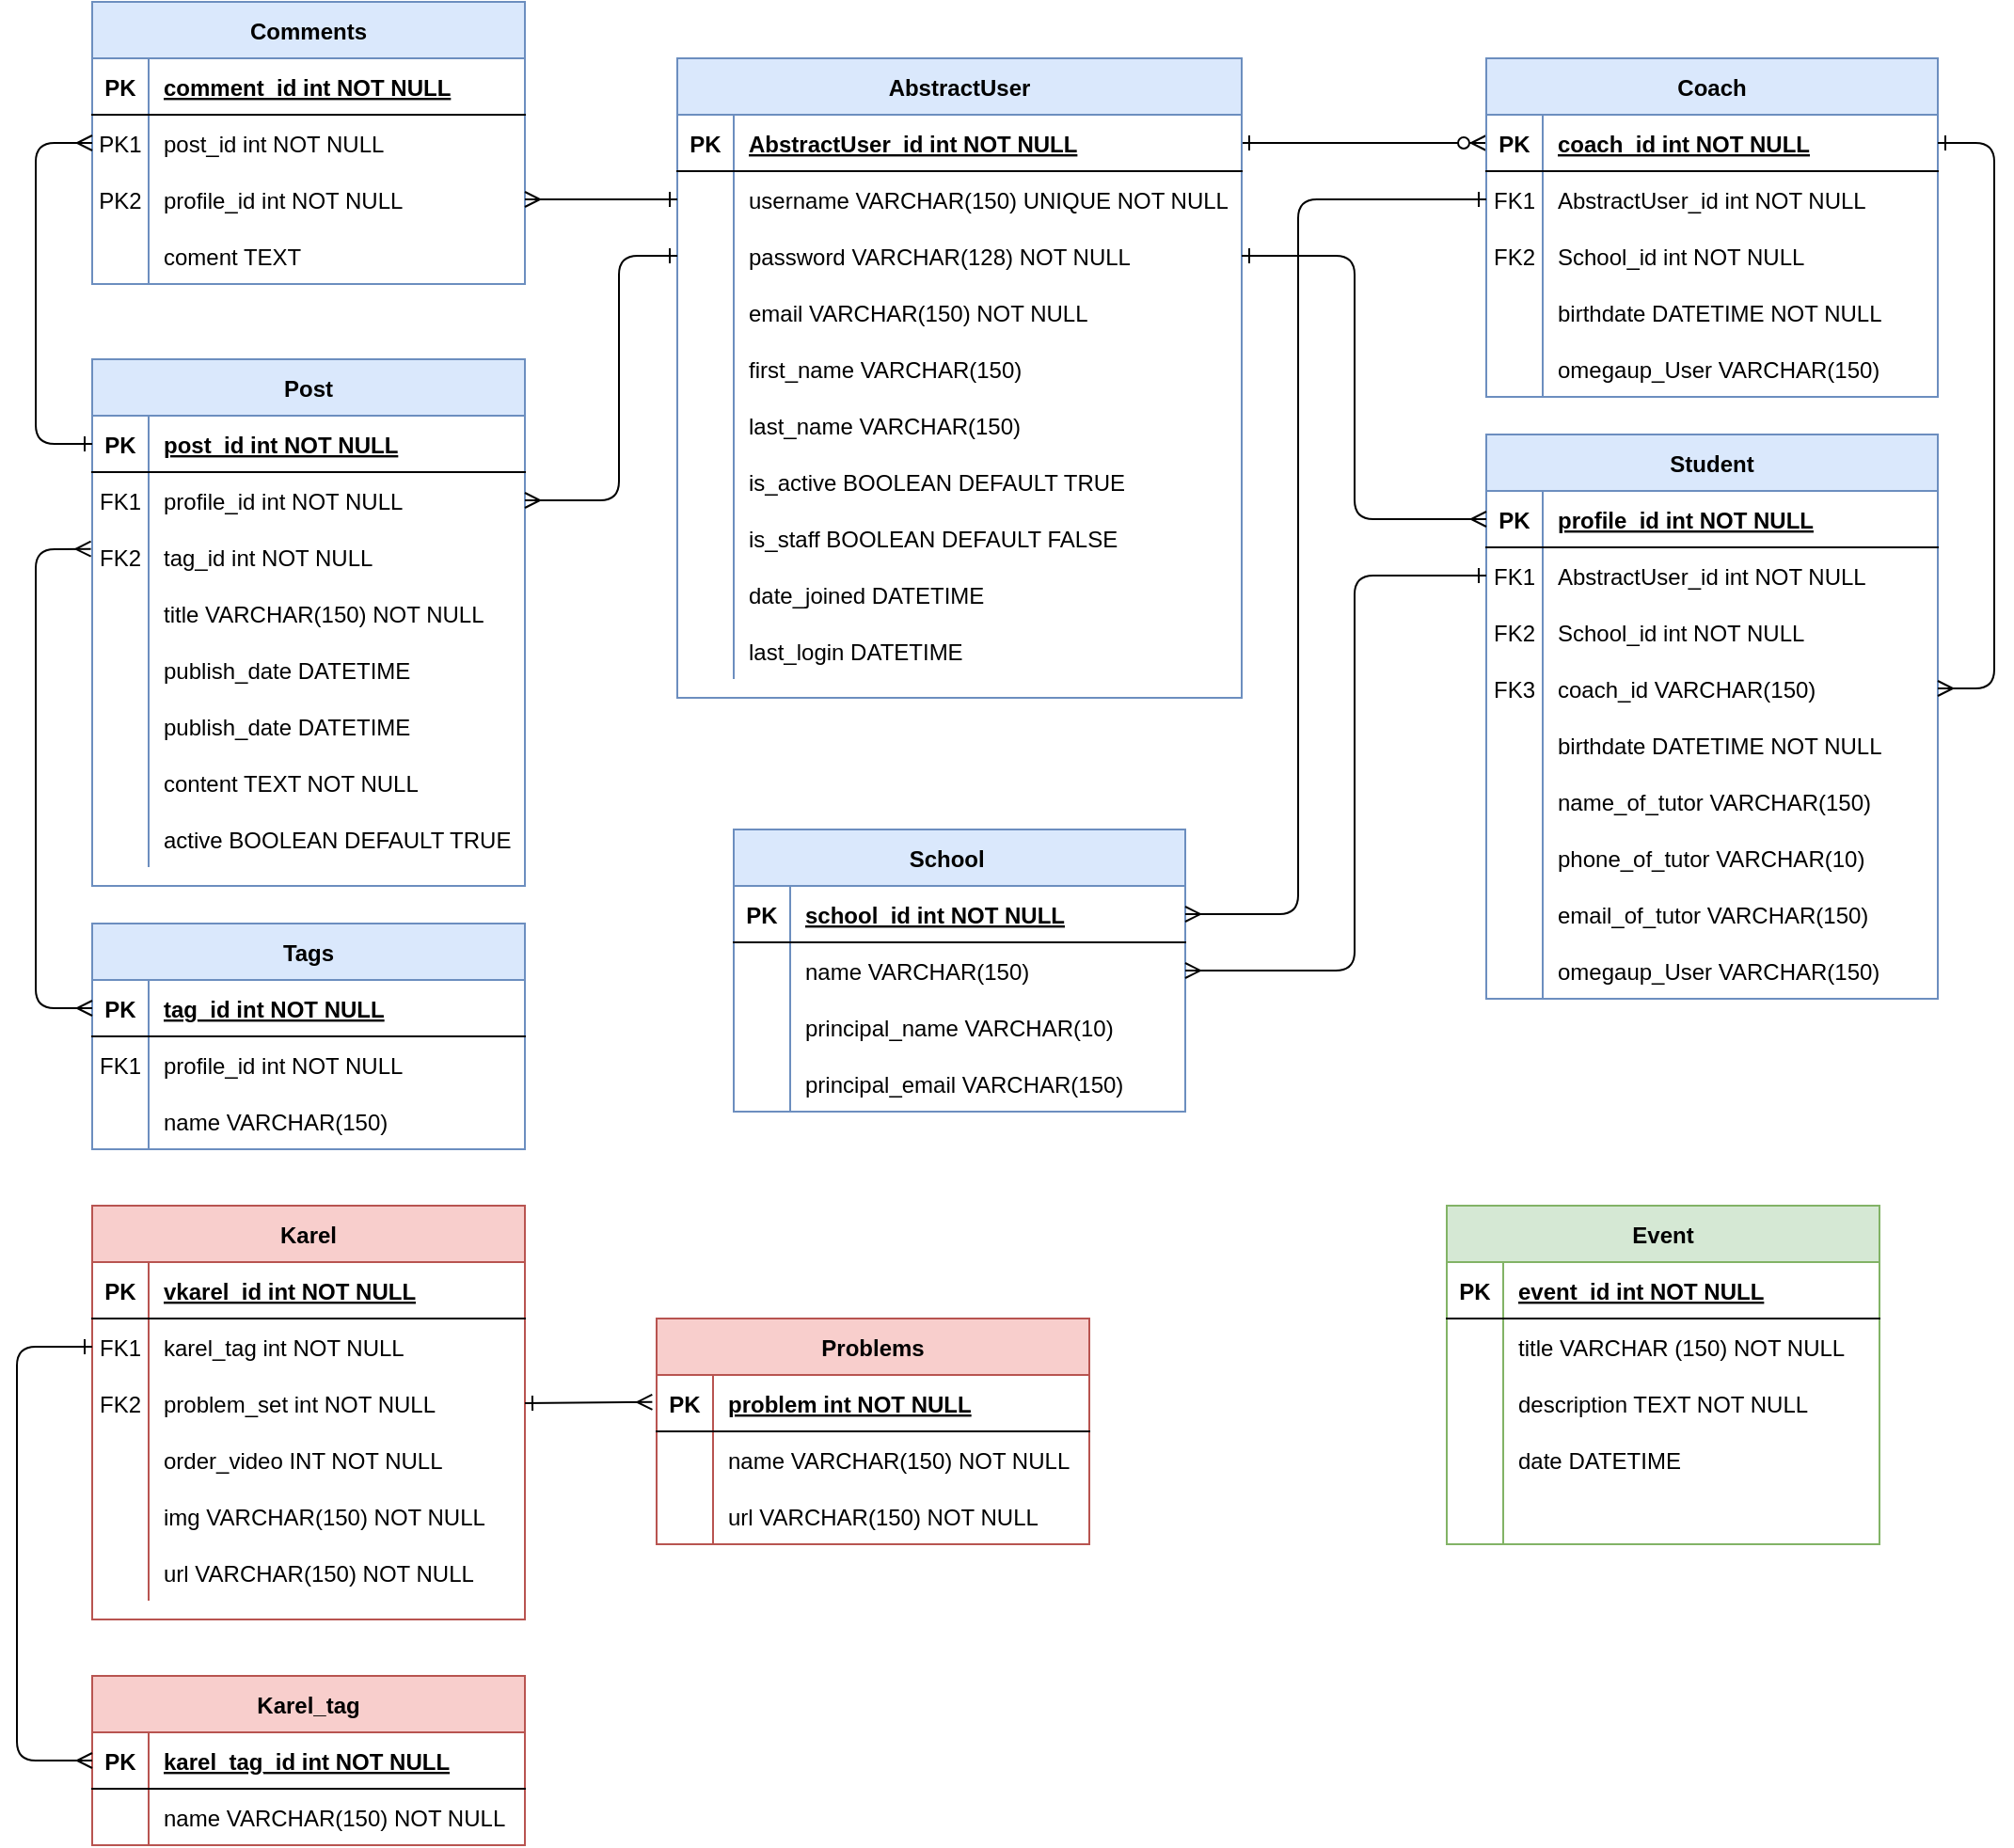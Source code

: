 <mxfile version="13.11.0" type="github">
  <diagram id="R2lEEEUBdFMjLlhIrx00" name="Page-1">
    <mxGraphModel dx="2272" dy="805" grid="1" gridSize="10" guides="1" tooltips="1" connect="1" arrows="1" fold="1" page="1" pageScale="1" pageWidth="850" pageHeight="1100" math="0" shadow="0" extFonts="Permanent Marker^https://fonts.googleapis.com/css?family=Permanent+Marker">
      <root>
        <mxCell id="0" />
        <mxCell id="1" parent="0" />
        <mxCell id="C-vyLk0tnHw3VtMMgP7b-1" value="" style="edgeStyle=entityRelationEdgeStyle;endArrow=ERzeroToMany;startArrow=ERone;endFill=1;startFill=0;entryX=0;entryY=0.5;entryDx=0;entryDy=0;" parent="1" source="C-vyLk0tnHw3VtMMgP7b-24" edge="1">
          <mxGeometry width="100" height="100" relative="1" as="geometry">
            <mxPoint x="111" y="730" as="sourcePoint" />
            <mxPoint x="271" y="115" as="targetPoint" />
          </mxGeometry>
        </mxCell>
        <mxCell id="C-vyLk0tnHw3VtMMgP7b-2" value="Coach" style="shape=table;startSize=30;container=1;collapsible=1;childLayout=tableLayout;fixedRows=1;rowLines=0;fontStyle=1;align=center;resizeLast=1;fillColor=#dae8fc;strokeColor=#6c8ebf;" parent="1" vertex="1">
          <mxGeometry x="271" y="70" width="240" height="180" as="geometry" />
        </mxCell>
        <mxCell id="C-vyLk0tnHw3VtMMgP7b-3" value="" style="shape=partialRectangle;collapsible=0;dropTarget=0;pointerEvents=0;fillColor=none;points=[[0,0.5],[1,0.5]];portConstraint=eastwest;top=0;left=0;right=0;bottom=1;" parent="C-vyLk0tnHw3VtMMgP7b-2" vertex="1">
          <mxGeometry y="30" width="240" height="30" as="geometry" />
        </mxCell>
        <mxCell id="C-vyLk0tnHw3VtMMgP7b-4" value="PK" style="shape=partialRectangle;overflow=hidden;connectable=0;fillColor=none;top=0;left=0;bottom=0;right=0;fontStyle=1;" parent="C-vyLk0tnHw3VtMMgP7b-3" vertex="1">
          <mxGeometry width="30" height="30" as="geometry" />
        </mxCell>
        <mxCell id="C-vyLk0tnHw3VtMMgP7b-5" value="coach_id int NOT NULL " style="shape=partialRectangle;overflow=hidden;connectable=0;fillColor=none;top=0;left=0;bottom=0;right=0;align=left;spacingLeft=6;fontStyle=5;" parent="C-vyLk0tnHw3VtMMgP7b-3" vertex="1">
          <mxGeometry x="30" width="210" height="30" as="geometry" />
        </mxCell>
        <mxCell id="C-vyLk0tnHw3VtMMgP7b-6" value="" style="shape=partialRectangle;collapsible=0;dropTarget=0;pointerEvents=0;fillColor=none;points=[[0,0.5],[1,0.5]];portConstraint=eastwest;top=0;left=0;right=0;bottom=0;" parent="C-vyLk0tnHw3VtMMgP7b-2" vertex="1">
          <mxGeometry y="60" width="240" height="30" as="geometry" />
        </mxCell>
        <mxCell id="C-vyLk0tnHw3VtMMgP7b-7" value="FK1" style="shape=partialRectangle;overflow=hidden;connectable=0;fillColor=none;top=0;left=0;bottom=0;right=0;" parent="C-vyLk0tnHw3VtMMgP7b-6" vertex="1">
          <mxGeometry width="30" height="30" as="geometry" />
        </mxCell>
        <mxCell id="C-vyLk0tnHw3VtMMgP7b-8" value="AbstractUser_id int NOT NULL" style="shape=partialRectangle;overflow=hidden;connectable=0;fillColor=none;top=0;left=0;bottom=0;right=0;align=left;spacingLeft=6;" parent="C-vyLk0tnHw3VtMMgP7b-6" vertex="1">
          <mxGeometry x="30" width="210" height="30" as="geometry" />
        </mxCell>
        <mxCell id="--BRvfXDEVk3b3rCjcNm-38" value="" style="shape=partialRectangle;collapsible=0;dropTarget=0;pointerEvents=0;fillColor=none;points=[[0,0.5],[1,0.5]];portConstraint=eastwest;top=0;left=0;right=0;bottom=0;" parent="C-vyLk0tnHw3VtMMgP7b-2" vertex="1">
          <mxGeometry y="90" width="240" height="30" as="geometry" />
        </mxCell>
        <mxCell id="--BRvfXDEVk3b3rCjcNm-39" value="FK2" style="shape=partialRectangle;overflow=hidden;connectable=0;fillColor=none;top=0;left=0;bottom=0;right=0;" parent="--BRvfXDEVk3b3rCjcNm-38" vertex="1">
          <mxGeometry width="30" height="30" as="geometry" />
        </mxCell>
        <mxCell id="--BRvfXDEVk3b3rCjcNm-40" value="School_id int NOT NULL" style="shape=partialRectangle;overflow=hidden;connectable=0;fillColor=none;top=0;left=0;bottom=0;right=0;align=left;spacingLeft=6;" parent="--BRvfXDEVk3b3rCjcNm-38" vertex="1">
          <mxGeometry x="30" width="210" height="30" as="geometry" />
        </mxCell>
        <mxCell id="--BRvfXDEVk3b3rCjcNm-26" value="" style="shape=partialRectangle;collapsible=0;dropTarget=0;pointerEvents=0;fillColor=none;points=[[0,0.5],[1,0.5]];portConstraint=eastwest;top=0;left=0;right=0;bottom=0;" parent="C-vyLk0tnHw3VtMMgP7b-2" vertex="1">
          <mxGeometry y="120" width="240" height="30" as="geometry" />
        </mxCell>
        <mxCell id="--BRvfXDEVk3b3rCjcNm-27" value="" style="shape=partialRectangle;overflow=hidden;connectable=0;fillColor=none;top=0;left=0;bottom=0;right=0;" parent="--BRvfXDEVk3b3rCjcNm-26" vertex="1">
          <mxGeometry width="30" height="30" as="geometry" />
        </mxCell>
        <mxCell id="--BRvfXDEVk3b3rCjcNm-28" value="birthdate DATETIME NOT NULL" style="shape=partialRectangle;overflow=hidden;connectable=0;fillColor=none;top=0;left=0;bottom=0;right=0;align=left;spacingLeft=6;" parent="--BRvfXDEVk3b3rCjcNm-26" vertex="1">
          <mxGeometry x="30" width="210" height="30" as="geometry" />
        </mxCell>
        <mxCell id="--BRvfXDEVk3b3rCjcNm-41" value="" style="shape=partialRectangle;collapsible=0;dropTarget=0;pointerEvents=0;fillColor=none;points=[[0,0.5],[1,0.5]];portConstraint=eastwest;top=0;left=0;right=0;bottom=0;" parent="C-vyLk0tnHw3VtMMgP7b-2" vertex="1">
          <mxGeometry y="150" width="240" height="30" as="geometry" />
        </mxCell>
        <mxCell id="--BRvfXDEVk3b3rCjcNm-42" value="" style="shape=partialRectangle;overflow=hidden;connectable=0;fillColor=none;top=0;left=0;bottom=0;right=0;" parent="--BRvfXDEVk3b3rCjcNm-41" vertex="1">
          <mxGeometry width="30" height="30" as="geometry" />
        </mxCell>
        <mxCell id="--BRvfXDEVk3b3rCjcNm-43" value="omegaup_User VARCHAR(150)" style="shape=partialRectangle;overflow=hidden;connectable=0;fillColor=none;top=0;left=0;bottom=0;right=0;align=left;spacingLeft=6;" parent="--BRvfXDEVk3b3rCjcNm-41" vertex="1">
          <mxGeometry x="30" width="210" height="30" as="geometry" />
        </mxCell>
        <mxCell id="C-vyLk0tnHw3VtMMgP7b-23" value="AbstractUser" style="shape=table;startSize=30;container=1;collapsible=1;childLayout=tableLayout;fixedRows=1;rowLines=0;fontStyle=1;align=center;resizeLast=1;fillColor=#dae8fc;strokeColor=#6c8ebf;" parent="1" vertex="1">
          <mxGeometry x="-159" y="70" width="300" height="340" as="geometry" />
        </mxCell>
        <mxCell id="C-vyLk0tnHw3VtMMgP7b-24" value="" style="shape=partialRectangle;collapsible=0;dropTarget=0;pointerEvents=0;fillColor=none;points=[[0,0.5],[1,0.5]];portConstraint=eastwest;top=0;left=0;right=0;bottom=1;" parent="C-vyLk0tnHw3VtMMgP7b-23" vertex="1">
          <mxGeometry y="30" width="300" height="30" as="geometry" />
        </mxCell>
        <mxCell id="C-vyLk0tnHw3VtMMgP7b-25" value="PK" style="shape=partialRectangle;overflow=hidden;connectable=0;fillColor=none;top=0;left=0;bottom=0;right=0;fontStyle=1;" parent="C-vyLk0tnHw3VtMMgP7b-24" vertex="1">
          <mxGeometry width="30" height="30" as="geometry" />
        </mxCell>
        <mxCell id="C-vyLk0tnHw3VtMMgP7b-26" value="AbstractUser_id int NOT NULL " style="shape=partialRectangle;overflow=hidden;connectable=0;fillColor=none;top=0;left=0;bottom=0;right=0;align=left;spacingLeft=6;fontStyle=5;" parent="C-vyLk0tnHw3VtMMgP7b-24" vertex="1">
          <mxGeometry x="30" width="270" height="30" as="geometry" />
        </mxCell>
        <mxCell id="C-vyLk0tnHw3VtMMgP7b-27" value="" style="shape=partialRectangle;collapsible=0;dropTarget=0;pointerEvents=0;fillColor=none;points=[[0,0.5],[1,0.5]];portConstraint=eastwest;top=0;left=0;right=0;bottom=0;" parent="C-vyLk0tnHw3VtMMgP7b-23" vertex="1">
          <mxGeometry y="60" width="300" height="30" as="geometry" />
        </mxCell>
        <mxCell id="C-vyLk0tnHw3VtMMgP7b-28" value="" style="shape=partialRectangle;overflow=hidden;connectable=0;fillColor=none;top=0;left=0;bottom=0;right=0;" parent="C-vyLk0tnHw3VtMMgP7b-27" vertex="1">
          <mxGeometry width="30" height="30" as="geometry" />
        </mxCell>
        <mxCell id="C-vyLk0tnHw3VtMMgP7b-29" value="username VARCHAR(150) UNIQUE NOT NULL" style="shape=partialRectangle;overflow=hidden;connectable=0;fillColor=none;top=0;left=0;bottom=0;right=0;align=left;spacingLeft=6;" parent="C-vyLk0tnHw3VtMMgP7b-27" vertex="1">
          <mxGeometry x="30" width="270" height="30" as="geometry" />
        </mxCell>
        <mxCell id="--BRvfXDEVk3b3rCjcNm-19" value="" style="shape=partialRectangle;collapsible=0;dropTarget=0;pointerEvents=0;fillColor=none;points=[[0,0.5],[1,0.5]];portConstraint=eastwest;top=0;left=0;right=0;bottom=0;" parent="C-vyLk0tnHw3VtMMgP7b-23" vertex="1">
          <mxGeometry y="90" width="300" height="30" as="geometry" />
        </mxCell>
        <mxCell id="--BRvfXDEVk3b3rCjcNm-20" value="" style="shape=partialRectangle;overflow=hidden;connectable=0;fillColor=none;top=0;left=0;bottom=0;right=0;" parent="--BRvfXDEVk3b3rCjcNm-19" vertex="1">
          <mxGeometry width="30" height="30" as="geometry" />
        </mxCell>
        <mxCell id="--BRvfXDEVk3b3rCjcNm-21" value="password VARCHAR(128) NOT NULL" style="shape=partialRectangle;overflow=hidden;connectable=0;fillColor=none;top=0;left=0;bottom=0;right=0;align=left;spacingLeft=6;" parent="--BRvfXDEVk3b3rCjcNm-19" vertex="1">
          <mxGeometry x="30" width="270" height="30" as="geometry" />
        </mxCell>
        <mxCell id="--BRvfXDEVk3b3rCjcNm-7" value="" style="shape=partialRectangle;collapsible=0;dropTarget=0;pointerEvents=0;fillColor=none;points=[[0,0.5],[1,0.5]];portConstraint=eastwest;top=0;left=0;right=0;bottom=0;" parent="C-vyLk0tnHw3VtMMgP7b-23" vertex="1">
          <mxGeometry y="120" width="300" height="30" as="geometry" />
        </mxCell>
        <mxCell id="--BRvfXDEVk3b3rCjcNm-8" value="" style="shape=partialRectangle;overflow=hidden;connectable=0;fillColor=none;top=0;left=0;bottom=0;right=0;" parent="--BRvfXDEVk3b3rCjcNm-7" vertex="1">
          <mxGeometry width="30" height="30" as="geometry" />
        </mxCell>
        <mxCell id="--BRvfXDEVk3b3rCjcNm-9" value="email VARCHAR(150) NOT NULL" style="shape=partialRectangle;overflow=hidden;connectable=0;fillColor=none;top=0;left=0;bottom=0;right=0;align=left;spacingLeft=6;" parent="--BRvfXDEVk3b3rCjcNm-7" vertex="1">
          <mxGeometry x="30" width="270" height="30" as="geometry" />
        </mxCell>
        <mxCell id="--BRvfXDEVk3b3rCjcNm-1" value="" style="shape=partialRectangle;collapsible=0;dropTarget=0;pointerEvents=0;fillColor=none;points=[[0,0.5],[1,0.5]];portConstraint=eastwest;top=0;left=0;right=0;bottom=0;" parent="C-vyLk0tnHw3VtMMgP7b-23" vertex="1">
          <mxGeometry y="150" width="300" height="30" as="geometry" />
        </mxCell>
        <mxCell id="--BRvfXDEVk3b3rCjcNm-2" value="" style="shape=partialRectangle;overflow=hidden;connectable=0;fillColor=none;top=0;left=0;bottom=0;right=0;" parent="--BRvfXDEVk3b3rCjcNm-1" vertex="1">
          <mxGeometry width="30" height="30" as="geometry" />
        </mxCell>
        <mxCell id="--BRvfXDEVk3b3rCjcNm-3" value="first_name VARCHAR(150)" style="shape=partialRectangle;overflow=hidden;connectable=0;fillColor=none;top=0;left=0;bottom=0;right=0;align=left;spacingLeft=6;" parent="--BRvfXDEVk3b3rCjcNm-1" vertex="1">
          <mxGeometry x="30" width="270" height="30" as="geometry" />
        </mxCell>
        <mxCell id="--BRvfXDEVk3b3rCjcNm-4" value="" style="shape=partialRectangle;collapsible=0;dropTarget=0;pointerEvents=0;fillColor=none;points=[[0,0.5],[1,0.5]];portConstraint=eastwest;top=0;left=0;right=0;bottom=0;" parent="C-vyLk0tnHw3VtMMgP7b-23" vertex="1">
          <mxGeometry y="180" width="300" height="30" as="geometry" />
        </mxCell>
        <mxCell id="--BRvfXDEVk3b3rCjcNm-5" value="" style="shape=partialRectangle;overflow=hidden;connectable=0;fillColor=none;top=0;left=0;bottom=0;right=0;" parent="--BRvfXDEVk3b3rCjcNm-4" vertex="1">
          <mxGeometry width="30" height="30" as="geometry" />
        </mxCell>
        <mxCell id="--BRvfXDEVk3b3rCjcNm-6" value="last_name VARCHAR(150) " style="shape=partialRectangle;overflow=hidden;connectable=0;fillColor=none;top=0;left=0;bottom=0;right=0;align=left;spacingLeft=6;" parent="--BRvfXDEVk3b3rCjcNm-4" vertex="1">
          <mxGeometry x="30" width="270" height="30" as="geometry" />
        </mxCell>
        <mxCell id="--BRvfXDEVk3b3rCjcNm-13" value="" style="shape=partialRectangle;collapsible=0;dropTarget=0;pointerEvents=0;fillColor=none;points=[[0,0.5],[1,0.5]];portConstraint=eastwest;top=0;left=0;right=0;bottom=0;" parent="C-vyLk0tnHw3VtMMgP7b-23" vertex="1">
          <mxGeometry y="210" width="300" height="30" as="geometry" />
        </mxCell>
        <mxCell id="--BRvfXDEVk3b3rCjcNm-14" value="" style="shape=partialRectangle;overflow=hidden;connectable=0;fillColor=none;top=0;left=0;bottom=0;right=0;" parent="--BRvfXDEVk3b3rCjcNm-13" vertex="1">
          <mxGeometry width="30" height="30" as="geometry" />
        </mxCell>
        <mxCell id="--BRvfXDEVk3b3rCjcNm-15" value="is_active BOOLEAN DEFAULT TRUE" style="shape=partialRectangle;overflow=hidden;connectable=0;fillColor=none;top=0;left=0;bottom=0;right=0;align=left;spacingLeft=6;" parent="--BRvfXDEVk3b3rCjcNm-13" vertex="1">
          <mxGeometry x="30" width="270" height="30" as="geometry" />
        </mxCell>
        <mxCell id="--BRvfXDEVk3b3rCjcNm-10" value="" style="shape=partialRectangle;collapsible=0;dropTarget=0;pointerEvents=0;fillColor=none;points=[[0,0.5],[1,0.5]];portConstraint=eastwest;top=0;left=0;right=0;bottom=0;" parent="C-vyLk0tnHw3VtMMgP7b-23" vertex="1">
          <mxGeometry y="240" width="300" height="30" as="geometry" />
        </mxCell>
        <mxCell id="--BRvfXDEVk3b3rCjcNm-11" value="" style="shape=partialRectangle;overflow=hidden;connectable=0;fillColor=none;top=0;left=0;bottom=0;right=0;" parent="--BRvfXDEVk3b3rCjcNm-10" vertex="1">
          <mxGeometry width="30" height="30" as="geometry" />
        </mxCell>
        <mxCell id="--BRvfXDEVk3b3rCjcNm-12" value="is_staff BOOLEAN DEFAULT FALSE" style="shape=partialRectangle;overflow=hidden;connectable=0;fillColor=none;top=0;left=0;bottom=0;right=0;align=left;spacingLeft=6;" parent="--BRvfXDEVk3b3rCjcNm-10" vertex="1">
          <mxGeometry x="30" width="270" height="30" as="geometry" />
        </mxCell>
        <mxCell id="--BRvfXDEVk3b3rCjcNm-16" value="" style="shape=partialRectangle;collapsible=0;dropTarget=0;pointerEvents=0;fillColor=none;points=[[0,0.5],[1,0.5]];portConstraint=eastwest;top=0;left=0;right=0;bottom=0;" parent="C-vyLk0tnHw3VtMMgP7b-23" vertex="1">
          <mxGeometry y="270" width="300" height="30" as="geometry" />
        </mxCell>
        <mxCell id="--BRvfXDEVk3b3rCjcNm-17" value="" style="shape=partialRectangle;overflow=hidden;connectable=0;fillColor=none;top=0;left=0;bottom=0;right=0;" parent="--BRvfXDEVk3b3rCjcNm-16" vertex="1">
          <mxGeometry width="30" height="30" as="geometry" />
        </mxCell>
        <mxCell id="--BRvfXDEVk3b3rCjcNm-18" value="date_joined DATETIME " style="shape=partialRectangle;overflow=hidden;connectable=0;fillColor=none;top=0;left=0;bottom=0;right=0;align=left;spacingLeft=6;" parent="--BRvfXDEVk3b3rCjcNm-16" vertex="1">
          <mxGeometry x="30" width="270" height="30" as="geometry" />
        </mxCell>
        <mxCell id="--BRvfXDEVk3b3rCjcNm-22" value="" style="shape=partialRectangle;collapsible=0;dropTarget=0;pointerEvents=0;fillColor=none;points=[[0,0.5],[1,0.5]];portConstraint=eastwest;top=0;left=0;right=0;bottom=0;" parent="C-vyLk0tnHw3VtMMgP7b-23" vertex="1">
          <mxGeometry y="300" width="300" height="30" as="geometry" />
        </mxCell>
        <mxCell id="--BRvfXDEVk3b3rCjcNm-23" value="" style="shape=partialRectangle;overflow=hidden;connectable=0;fillColor=none;top=0;left=0;bottom=0;right=0;" parent="--BRvfXDEVk3b3rCjcNm-22" vertex="1">
          <mxGeometry width="30" height="30" as="geometry" />
        </mxCell>
        <mxCell id="--BRvfXDEVk3b3rCjcNm-24" value="last_login DATETIME " style="shape=partialRectangle;overflow=hidden;connectable=0;fillColor=none;top=0;left=0;bottom=0;right=0;align=left;spacingLeft=6;" parent="--BRvfXDEVk3b3rCjcNm-22" vertex="1">
          <mxGeometry x="30" width="270" height="30" as="geometry" />
        </mxCell>
        <mxCell id="--BRvfXDEVk3b3rCjcNm-44" value="School    " style="shape=table;startSize=30;container=1;collapsible=1;childLayout=tableLayout;fixedRows=1;rowLines=0;fontStyle=1;align=center;resizeLast=1;fillColor=#dae8fc;strokeColor=#6c8ebf;" parent="1" vertex="1">
          <mxGeometry x="-129" y="480" width="240" height="150" as="geometry" />
        </mxCell>
        <mxCell id="--BRvfXDEVk3b3rCjcNm-45" value="" style="shape=partialRectangle;collapsible=0;dropTarget=0;pointerEvents=0;fillColor=none;points=[[0,0.5],[1,0.5]];portConstraint=eastwest;top=0;left=0;right=0;bottom=1;" parent="--BRvfXDEVk3b3rCjcNm-44" vertex="1">
          <mxGeometry y="30" width="240" height="30" as="geometry" />
        </mxCell>
        <mxCell id="--BRvfXDEVk3b3rCjcNm-46" value="PK" style="shape=partialRectangle;overflow=hidden;connectable=0;fillColor=none;top=0;left=0;bottom=0;right=0;fontStyle=1;" parent="--BRvfXDEVk3b3rCjcNm-45" vertex="1">
          <mxGeometry width="30" height="30" as="geometry" />
        </mxCell>
        <mxCell id="--BRvfXDEVk3b3rCjcNm-47" value="school_id int NOT NULL " style="shape=partialRectangle;overflow=hidden;connectable=0;fillColor=none;top=0;left=0;bottom=0;right=0;align=left;spacingLeft=6;fontStyle=5;" parent="--BRvfXDEVk3b3rCjcNm-45" vertex="1">
          <mxGeometry x="30" width="210" height="30" as="geometry" />
        </mxCell>
        <mxCell id="--BRvfXDEVk3b3rCjcNm-60" value="" style="shape=partialRectangle;collapsible=0;dropTarget=0;pointerEvents=0;fillColor=none;points=[[0,0.5],[1,0.5]];portConstraint=eastwest;top=0;left=0;right=0;bottom=0;" parent="--BRvfXDEVk3b3rCjcNm-44" vertex="1">
          <mxGeometry y="60" width="240" height="30" as="geometry" />
        </mxCell>
        <mxCell id="--BRvfXDEVk3b3rCjcNm-61" value="" style="shape=partialRectangle;overflow=hidden;connectable=0;fillColor=none;top=0;left=0;bottom=0;right=0;" parent="--BRvfXDEVk3b3rCjcNm-60" vertex="1">
          <mxGeometry width="30" height="30" as="geometry" />
        </mxCell>
        <mxCell id="--BRvfXDEVk3b3rCjcNm-62" value="name VARCHAR(150)" style="shape=partialRectangle;overflow=hidden;connectable=0;fillColor=none;top=0;left=0;bottom=0;right=0;align=left;spacingLeft=6;" parent="--BRvfXDEVk3b3rCjcNm-60" vertex="1">
          <mxGeometry x="30" width="210" height="30" as="geometry" />
        </mxCell>
        <mxCell id="--BRvfXDEVk3b3rCjcNm-63" value="" style="shape=partialRectangle;collapsible=0;dropTarget=0;pointerEvents=0;fillColor=none;points=[[0,0.5],[1,0.5]];portConstraint=eastwest;top=0;left=0;right=0;bottom=0;" parent="--BRvfXDEVk3b3rCjcNm-44" vertex="1">
          <mxGeometry y="90" width="240" height="30" as="geometry" />
        </mxCell>
        <mxCell id="--BRvfXDEVk3b3rCjcNm-64" value="" style="shape=partialRectangle;overflow=hidden;connectable=0;fillColor=none;top=0;left=0;bottom=0;right=0;" parent="--BRvfXDEVk3b3rCjcNm-63" vertex="1">
          <mxGeometry width="30" height="30" as="geometry" />
        </mxCell>
        <mxCell id="--BRvfXDEVk3b3rCjcNm-65" value="principal_name VARCHAR(10)" style="shape=partialRectangle;overflow=hidden;connectable=0;fillColor=none;top=0;left=0;bottom=0;right=0;align=left;spacingLeft=6;" parent="--BRvfXDEVk3b3rCjcNm-63" vertex="1">
          <mxGeometry x="30" width="210" height="30" as="geometry" />
        </mxCell>
        <mxCell id="--BRvfXDEVk3b3rCjcNm-66" value="" style="shape=partialRectangle;collapsible=0;dropTarget=0;pointerEvents=0;fillColor=none;points=[[0,0.5],[1,0.5]];portConstraint=eastwest;top=0;left=0;right=0;bottom=0;" parent="--BRvfXDEVk3b3rCjcNm-44" vertex="1">
          <mxGeometry y="120" width="240" height="30" as="geometry" />
        </mxCell>
        <mxCell id="--BRvfXDEVk3b3rCjcNm-67" value="" style="shape=partialRectangle;overflow=hidden;connectable=0;fillColor=none;top=0;left=0;bottom=0;right=0;" parent="--BRvfXDEVk3b3rCjcNm-66" vertex="1">
          <mxGeometry width="30" height="30" as="geometry" />
        </mxCell>
        <mxCell id="--BRvfXDEVk3b3rCjcNm-68" value="principal_email VARCHAR(150)" style="shape=partialRectangle;overflow=hidden;connectable=0;fillColor=none;top=0;left=0;bottom=0;right=0;align=left;spacingLeft=6;" parent="--BRvfXDEVk3b3rCjcNm-66" vertex="1">
          <mxGeometry x="30" width="210" height="30" as="geometry" />
        </mxCell>
        <mxCell id="--BRvfXDEVk3b3rCjcNm-73" value="Post" style="shape=table;startSize=30;container=1;collapsible=1;childLayout=tableLayout;fixedRows=1;rowLines=0;fontStyle=1;align=center;resizeLast=1;fillColor=#dae8fc;strokeColor=#6c8ebf;" parent="1" vertex="1">
          <mxGeometry x="-470" y="230" width="230" height="280" as="geometry" />
        </mxCell>
        <mxCell id="--BRvfXDEVk3b3rCjcNm-74" value="" style="shape=partialRectangle;collapsible=0;dropTarget=0;pointerEvents=0;fillColor=none;points=[[0,0.5],[1,0.5]];portConstraint=eastwest;top=0;left=0;right=0;bottom=1;" parent="--BRvfXDEVk3b3rCjcNm-73" vertex="1">
          <mxGeometry y="30" width="230" height="30" as="geometry" />
        </mxCell>
        <mxCell id="--BRvfXDEVk3b3rCjcNm-75" value="PK" style="shape=partialRectangle;overflow=hidden;connectable=0;fillColor=none;top=0;left=0;bottom=0;right=0;fontStyle=1;" parent="--BRvfXDEVk3b3rCjcNm-74" vertex="1">
          <mxGeometry width="30" height="30" as="geometry" />
        </mxCell>
        <mxCell id="--BRvfXDEVk3b3rCjcNm-76" value="post_id int NOT NULL " style="shape=partialRectangle;overflow=hidden;connectable=0;fillColor=none;top=0;left=0;bottom=0;right=0;align=left;spacingLeft=6;fontStyle=5;" parent="--BRvfXDEVk3b3rCjcNm-74" vertex="1">
          <mxGeometry x="30" width="200" height="30" as="geometry" />
        </mxCell>
        <mxCell id="--BRvfXDEVk3b3rCjcNm-77" value="" style="shape=partialRectangle;collapsible=0;dropTarget=0;pointerEvents=0;fillColor=none;points=[[0,0.5],[1,0.5]];portConstraint=eastwest;top=0;left=0;right=0;bottom=0;" parent="--BRvfXDEVk3b3rCjcNm-73" vertex="1">
          <mxGeometry y="60" width="230" height="30" as="geometry" />
        </mxCell>
        <mxCell id="--BRvfXDEVk3b3rCjcNm-78" value="FK1" style="shape=partialRectangle;overflow=hidden;connectable=0;fillColor=none;top=0;left=0;bottom=0;right=0;" parent="--BRvfXDEVk3b3rCjcNm-77" vertex="1">
          <mxGeometry width="30" height="30" as="geometry" />
        </mxCell>
        <mxCell id="--BRvfXDEVk3b3rCjcNm-79" value="profile_id int NOT NULL" style="shape=partialRectangle;overflow=hidden;connectable=0;fillColor=none;top=0;left=0;bottom=0;right=0;align=left;spacingLeft=6;" parent="--BRvfXDEVk3b3rCjcNm-77" vertex="1">
          <mxGeometry x="30" width="200" height="30" as="geometry" />
        </mxCell>
        <mxCell id="--BRvfXDEVk3b3rCjcNm-101" value="" style="shape=partialRectangle;collapsible=0;dropTarget=0;pointerEvents=0;fillColor=none;points=[[0,0.5],[1,0.5]];portConstraint=eastwest;top=0;left=0;right=0;bottom=0;" parent="--BRvfXDEVk3b3rCjcNm-73" vertex="1">
          <mxGeometry y="90" width="230" height="30" as="geometry" />
        </mxCell>
        <mxCell id="--BRvfXDEVk3b3rCjcNm-102" value="FK2" style="shape=partialRectangle;overflow=hidden;connectable=0;fillColor=none;top=0;left=0;bottom=0;right=0;" parent="--BRvfXDEVk3b3rCjcNm-101" vertex="1">
          <mxGeometry width="30" height="30" as="geometry" />
        </mxCell>
        <mxCell id="--BRvfXDEVk3b3rCjcNm-103" value="tag_id int NOT NULL" style="shape=partialRectangle;overflow=hidden;connectable=0;fillColor=none;top=0;left=0;bottom=0;right=0;align=left;spacingLeft=6;" parent="--BRvfXDEVk3b3rCjcNm-101" vertex="1">
          <mxGeometry x="30" width="200" height="30" as="geometry" />
        </mxCell>
        <mxCell id="--BRvfXDEVk3b3rCjcNm-83" value="" style="shape=partialRectangle;collapsible=0;dropTarget=0;pointerEvents=0;fillColor=none;points=[[0,0.5],[1,0.5]];portConstraint=eastwest;top=0;left=0;right=0;bottom=0;" parent="--BRvfXDEVk3b3rCjcNm-73" vertex="1">
          <mxGeometry y="120" width="230" height="30" as="geometry" />
        </mxCell>
        <mxCell id="--BRvfXDEVk3b3rCjcNm-84" value="" style="shape=partialRectangle;overflow=hidden;connectable=0;fillColor=none;top=0;left=0;bottom=0;right=0;" parent="--BRvfXDEVk3b3rCjcNm-83" vertex="1">
          <mxGeometry width="30" height="30" as="geometry" />
        </mxCell>
        <mxCell id="--BRvfXDEVk3b3rCjcNm-85" value="title VARCHAR(150) NOT NULL" style="shape=partialRectangle;overflow=hidden;connectable=0;fillColor=none;top=0;left=0;bottom=0;right=0;align=left;spacingLeft=6;" parent="--BRvfXDEVk3b3rCjcNm-83" vertex="1">
          <mxGeometry x="30" width="200" height="30" as="geometry" />
        </mxCell>
        <mxCell id="--BRvfXDEVk3b3rCjcNm-139" value="" style="shape=partialRectangle;collapsible=0;dropTarget=0;pointerEvents=0;fillColor=none;points=[[0,0.5],[1,0.5]];portConstraint=eastwest;top=0;left=0;right=0;bottom=0;" parent="--BRvfXDEVk3b3rCjcNm-73" vertex="1">
          <mxGeometry y="150" width="230" height="30" as="geometry" />
        </mxCell>
        <mxCell id="--BRvfXDEVk3b3rCjcNm-140" value="" style="shape=partialRectangle;overflow=hidden;connectable=0;fillColor=none;top=0;left=0;bottom=0;right=0;" parent="--BRvfXDEVk3b3rCjcNm-139" vertex="1">
          <mxGeometry width="30" height="30" as="geometry" />
        </mxCell>
        <mxCell id="--BRvfXDEVk3b3rCjcNm-141" value="publish_date DATETIME" style="shape=partialRectangle;overflow=hidden;connectable=0;fillColor=none;top=0;left=0;bottom=0;right=0;align=left;spacingLeft=6;" parent="--BRvfXDEVk3b3rCjcNm-139" vertex="1">
          <mxGeometry x="30" width="200" height="30" as="geometry" />
        </mxCell>
        <mxCell id="--BRvfXDEVk3b3rCjcNm-86" value="" style="shape=partialRectangle;collapsible=0;dropTarget=0;pointerEvents=0;fillColor=none;points=[[0,0.5],[1,0.5]];portConstraint=eastwest;top=0;left=0;right=0;bottom=0;" parent="--BRvfXDEVk3b3rCjcNm-73" vertex="1">
          <mxGeometry y="180" width="230" height="30" as="geometry" />
        </mxCell>
        <mxCell id="--BRvfXDEVk3b3rCjcNm-87" value="" style="shape=partialRectangle;overflow=hidden;connectable=0;fillColor=none;top=0;left=0;bottom=0;right=0;" parent="--BRvfXDEVk3b3rCjcNm-86" vertex="1">
          <mxGeometry width="30" height="30" as="geometry" />
        </mxCell>
        <mxCell id="--BRvfXDEVk3b3rCjcNm-88" value="publish_date DATETIME" style="shape=partialRectangle;overflow=hidden;connectable=0;fillColor=none;top=0;left=0;bottom=0;right=0;align=left;spacingLeft=6;" parent="--BRvfXDEVk3b3rCjcNm-86" vertex="1">
          <mxGeometry x="30" width="200" height="30" as="geometry" />
        </mxCell>
        <mxCell id="--BRvfXDEVk3b3rCjcNm-89" value="" style="shape=partialRectangle;collapsible=0;dropTarget=0;pointerEvents=0;fillColor=none;points=[[0,0.5],[1,0.5]];portConstraint=eastwest;top=0;left=0;right=0;bottom=0;" parent="--BRvfXDEVk3b3rCjcNm-73" vertex="1">
          <mxGeometry y="210" width="230" height="30" as="geometry" />
        </mxCell>
        <mxCell id="--BRvfXDEVk3b3rCjcNm-90" value="" style="shape=partialRectangle;overflow=hidden;connectable=0;fillColor=none;top=0;left=0;bottom=0;right=0;" parent="--BRvfXDEVk3b3rCjcNm-89" vertex="1">
          <mxGeometry width="30" height="30" as="geometry" />
        </mxCell>
        <mxCell id="--BRvfXDEVk3b3rCjcNm-91" value="content TEXT NOT NULL" style="shape=partialRectangle;overflow=hidden;connectable=0;fillColor=none;top=0;left=0;bottom=0;right=0;align=left;spacingLeft=6;" parent="--BRvfXDEVk3b3rCjcNm-89" vertex="1">
          <mxGeometry x="30" width="200" height="30" as="geometry" />
        </mxCell>
        <mxCell id="--BRvfXDEVk3b3rCjcNm-92" value="" style="shape=partialRectangle;collapsible=0;dropTarget=0;pointerEvents=0;fillColor=none;points=[[0,0.5],[1,0.5]];portConstraint=eastwest;top=0;left=0;right=0;bottom=0;" parent="--BRvfXDEVk3b3rCjcNm-73" vertex="1">
          <mxGeometry y="240" width="230" height="30" as="geometry" />
        </mxCell>
        <mxCell id="--BRvfXDEVk3b3rCjcNm-93" value="" style="shape=partialRectangle;overflow=hidden;connectable=0;fillColor=none;top=0;left=0;bottom=0;right=0;" parent="--BRvfXDEVk3b3rCjcNm-92" vertex="1">
          <mxGeometry width="30" height="30" as="geometry" />
        </mxCell>
        <mxCell id="--BRvfXDEVk3b3rCjcNm-94" value="active BOOLEAN DEFAULT TRUE" style="shape=partialRectangle;overflow=hidden;connectable=0;fillColor=none;top=0;left=0;bottom=0;right=0;align=left;spacingLeft=6;" parent="--BRvfXDEVk3b3rCjcNm-92" vertex="1">
          <mxGeometry x="30" width="200" height="30" as="geometry" />
        </mxCell>
        <mxCell id="--BRvfXDEVk3b3rCjcNm-105" value="Tags" style="shape=table;startSize=30;container=1;collapsible=1;childLayout=tableLayout;fixedRows=1;rowLines=0;fontStyle=1;align=center;resizeLast=1;fillColor=#dae8fc;strokeColor=#6c8ebf;" parent="1" vertex="1">
          <mxGeometry x="-470" y="530" width="230" height="120" as="geometry" />
        </mxCell>
        <mxCell id="--BRvfXDEVk3b3rCjcNm-106" value="" style="shape=partialRectangle;collapsible=0;dropTarget=0;pointerEvents=0;fillColor=none;points=[[0,0.5],[1,0.5]];portConstraint=eastwest;top=0;left=0;right=0;bottom=1;" parent="--BRvfXDEVk3b3rCjcNm-105" vertex="1">
          <mxGeometry y="30" width="230" height="30" as="geometry" />
        </mxCell>
        <mxCell id="--BRvfXDEVk3b3rCjcNm-107" value="PK" style="shape=partialRectangle;overflow=hidden;connectable=0;fillColor=none;top=0;left=0;bottom=0;right=0;fontStyle=1;" parent="--BRvfXDEVk3b3rCjcNm-106" vertex="1">
          <mxGeometry width="30" height="30" as="geometry" />
        </mxCell>
        <mxCell id="--BRvfXDEVk3b3rCjcNm-108" value="tag_id int NOT NULL " style="shape=partialRectangle;overflow=hidden;connectable=0;fillColor=none;top=0;left=0;bottom=0;right=0;align=left;spacingLeft=6;fontStyle=5;" parent="--BRvfXDEVk3b3rCjcNm-106" vertex="1">
          <mxGeometry x="30" width="200" height="30" as="geometry" />
        </mxCell>
        <mxCell id="--BRvfXDEVk3b3rCjcNm-109" value="" style="shape=partialRectangle;collapsible=0;dropTarget=0;pointerEvents=0;fillColor=none;points=[[0,0.5],[1,0.5]];portConstraint=eastwest;top=0;left=0;right=0;bottom=0;" parent="--BRvfXDEVk3b3rCjcNm-105" vertex="1">
          <mxGeometry y="60" width="230" height="30" as="geometry" />
        </mxCell>
        <mxCell id="--BRvfXDEVk3b3rCjcNm-110" value="FK1" style="shape=partialRectangle;overflow=hidden;connectable=0;fillColor=none;top=0;left=0;bottom=0;right=0;" parent="--BRvfXDEVk3b3rCjcNm-109" vertex="1">
          <mxGeometry width="30" height="30" as="geometry" />
        </mxCell>
        <mxCell id="--BRvfXDEVk3b3rCjcNm-111" value="profile_id int NOT NULL" style="shape=partialRectangle;overflow=hidden;connectable=0;fillColor=none;top=0;left=0;bottom=0;right=0;align=left;spacingLeft=6;" parent="--BRvfXDEVk3b3rCjcNm-109" vertex="1">
          <mxGeometry x="30" width="200" height="30" as="geometry" />
        </mxCell>
        <mxCell id="--BRvfXDEVk3b3rCjcNm-112" value="" style="shape=partialRectangle;collapsible=0;dropTarget=0;pointerEvents=0;fillColor=none;points=[[0,0.5],[1,0.5]];portConstraint=eastwest;top=0;left=0;right=0;bottom=0;" parent="--BRvfXDEVk3b3rCjcNm-105" vertex="1">
          <mxGeometry y="90" width="230" height="30" as="geometry" />
        </mxCell>
        <mxCell id="--BRvfXDEVk3b3rCjcNm-113" value="" style="shape=partialRectangle;overflow=hidden;connectable=0;fillColor=none;top=0;left=0;bottom=0;right=0;" parent="--BRvfXDEVk3b3rCjcNm-112" vertex="1">
          <mxGeometry width="30" height="30" as="geometry" />
        </mxCell>
        <mxCell id="--BRvfXDEVk3b3rCjcNm-114" value="name VARCHAR(150)" style="shape=partialRectangle;overflow=hidden;connectable=0;fillColor=none;top=0;left=0;bottom=0;right=0;align=left;spacingLeft=6;" parent="--BRvfXDEVk3b3rCjcNm-112" vertex="1">
          <mxGeometry x="30" width="200" height="30" as="geometry" />
        </mxCell>
        <mxCell id="--BRvfXDEVk3b3rCjcNm-123" value="" style="endArrow=ERmany;html=1;entryX=-0.003;entryY=0.362;entryDx=0;entryDy=0;entryPerimeter=0;exitX=0;exitY=0.5;exitDx=0;exitDy=0;startArrow=ERmany;startFill=0;endFill=0;" parent="1" source="--BRvfXDEVk3b3rCjcNm-106" target="--BRvfXDEVk3b3rCjcNm-101" edge="1">
          <mxGeometry width="50" height="50" relative="1" as="geometry">
            <mxPoint x="-440" y="490" as="sourcePoint" />
            <mxPoint x="-390" y="440" as="targetPoint" />
            <Array as="points">
              <mxPoint x="-500" y="575" />
              <mxPoint x="-500" y="331" />
            </Array>
          </mxGeometry>
        </mxCell>
        <mxCell id="--BRvfXDEVk3b3rCjcNm-124" value="Comments" style="shape=table;startSize=30;container=1;collapsible=1;childLayout=tableLayout;fixedRows=1;rowLines=0;fontStyle=1;align=center;resizeLast=1;fillColor=#dae8fc;strokeColor=#6c8ebf;" parent="1" vertex="1">
          <mxGeometry x="-470" y="40" width="230" height="150" as="geometry" />
        </mxCell>
        <mxCell id="--BRvfXDEVk3b3rCjcNm-125" value="" style="shape=partialRectangle;collapsible=0;dropTarget=0;pointerEvents=0;fillColor=none;points=[[0,0.5],[1,0.5]];portConstraint=eastwest;top=0;left=0;right=0;bottom=1;" parent="--BRvfXDEVk3b3rCjcNm-124" vertex="1">
          <mxGeometry y="30" width="230" height="30" as="geometry" />
        </mxCell>
        <mxCell id="--BRvfXDEVk3b3rCjcNm-126" value="PK" style="shape=partialRectangle;overflow=hidden;connectable=0;fillColor=none;top=0;left=0;bottom=0;right=0;fontStyle=1;" parent="--BRvfXDEVk3b3rCjcNm-125" vertex="1">
          <mxGeometry width="30" height="30" as="geometry" />
        </mxCell>
        <mxCell id="--BRvfXDEVk3b3rCjcNm-127" value="comment_id int NOT NULL " style="shape=partialRectangle;overflow=hidden;connectable=0;fillColor=none;top=0;left=0;bottom=0;right=0;align=left;spacingLeft=6;fontStyle=5;" parent="--BRvfXDEVk3b3rCjcNm-125" vertex="1">
          <mxGeometry x="30" width="200" height="30" as="geometry" />
        </mxCell>
        <mxCell id="--BRvfXDEVk3b3rCjcNm-131" value="" style="shape=partialRectangle;collapsible=0;dropTarget=0;pointerEvents=0;fillColor=none;points=[[0,0.5],[1,0.5]];portConstraint=eastwest;top=0;left=0;right=0;bottom=0;" parent="--BRvfXDEVk3b3rCjcNm-124" vertex="1">
          <mxGeometry y="60" width="230" height="30" as="geometry" />
        </mxCell>
        <mxCell id="--BRvfXDEVk3b3rCjcNm-132" value="PK1" style="shape=partialRectangle;overflow=hidden;connectable=0;fillColor=none;top=0;left=0;bottom=0;right=0;" parent="--BRvfXDEVk3b3rCjcNm-131" vertex="1">
          <mxGeometry width="30" height="30" as="geometry" />
        </mxCell>
        <mxCell id="--BRvfXDEVk3b3rCjcNm-133" value="post_id int NOT NULL" style="shape=partialRectangle;overflow=hidden;connectable=0;fillColor=none;top=0;left=0;bottom=0;right=0;align=left;spacingLeft=6;" parent="--BRvfXDEVk3b3rCjcNm-131" vertex="1">
          <mxGeometry x="30" width="200" height="30" as="geometry" />
        </mxCell>
        <mxCell id="--BRvfXDEVk3b3rCjcNm-134" value="" style="shape=partialRectangle;collapsible=0;dropTarget=0;pointerEvents=0;fillColor=none;points=[[0,0.5],[1,0.5]];portConstraint=eastwest;top=0;left=0;right=0;bottom=0;" parent="--BRvfXDEVk3b3rCjcNm-124" vertex="1">
          <mxGeometry y="90" width="230" height="30" as="geometry" />
        </mxCell>
        <mxCell id="--BRvfXDEVk3b3rCjcNm-135" value="PK2" style="shape=partialRectangle;overflow=hidden;connectable=0;fillColor=none;top=0;left=0;bottom=0;right=0;" parent="--BRvfXDEVk3b3rCjcNm-134" vertex="1">
          <mxGeometry width="30" height="30" as="geometry" />
        </mxCell>
        <mxCell id="--BRvfXDEVk3b3rCjcNm-136" value="profile_id int NOT NULL" style="shape=partialRectangle;overflow=hidden;connectable=0;fillColor=none;top=0;left=0;bottom=0;right=0;align=left;spacingLeft=6;" parent="--BRvfXDEVk3b3rCjcNm-134" vertex="1">
          <mxGeometry x="30" width="200" height="30" as="geometry" />
        </mxCell>
        <mxCell id="--BRvfXDEVk3b3rCjcNm-128" value="" style="shape=partialRectangle;collapsible=0;dropTarget=0;pointerEvents=0;fillColor=none;points=[[0,0.5],[1,0.5]];portConstraint=eastwest;top=0;left=0;right=0;bottom=0;" parent="--BRvfXDEVk3b3rCjcNm-124" vertex="1">
          <mxGeometry y="120" width="230" height="30" as="geometry" />
        </mxCell>
        <mxCell id="--BRvfXDEVk3b3rCjcNm-129" value="" style="shape=partialRectangle;overflow=hidden;connectable=0;fillColor=none;top=0;left=0;bottom=0;right=0;" parent="--BRvfXDEVk3b3rCjcNm-128" vertex="1">
          <mxGeometry width="30" height="30" as="geometry" />
        </mxCell>
        <mxCell id="--BRvfXDEVk3b3rCjcNm-130" value="coment TEXT" style="shape=partialRectangle;overflow=hidden;connectable=0;fillColor=none;top=0;left=0;bottom=0;right=0;align=left;spacingLeft=6;" parent="--BRvfXDEVk3b3rCjcNm-128" vertex="1">
          <mxGeometry x="30" width="200" height="30" as="geometry" />
        </mxCell>
        <mxCell id="--BRvfXDEVk3b3rCjcNm-137" value="" style="endArrow=ERmany;html=1;entryX=1;entryY=0.5;entryDx=0;entryDy=0;startArrow=ERone;startFill=0;endFill=0;exitX=0;exitY=0.5;exitDx=0;exitDy=0;" parent="1" source="C-vyLk0tnHw3VtMMgP7b-27" target="--BRvfXDEVk3b3rCjcNm-134" edge="1">
          <mxGeometry width="50" height="50" relative="1" as="geometry">
            <mxPoint x="-510" y="140" as="sourcePoint" />
            <mxPoint x="310" y="200" as="targetPoint" />
            <Array as="points">
              <mxPoint x="-180" y="145" />
            </Array>
          </mxGeometry>
        </mxCell>
        <mxCell id="--BRvfXDEVk3b3rCjcNm-138" value="" style="endArrow=ERmany;html=1;entryX=0;entryY=0.5;entryDx=0;entryDy=0;exitX=0;exitY=0.5;exitDx=0;exitDy=0;startArrow=ERone;startFill=0;endFill=0;" parent="1" source="--BRvfXDEVk3b3rCjcNm-74" target="--BRvfXDEVk3b3rCjcNm-131" edge="1">
          <mxGeometry width="50" height="50" relative="1" as="geometry">
            <mxPoint x="-520" y="180" as="sourcePoint" />
            <mxPoint x="-470" y="130" as="targetPoint" />
            <Array as="points">
              <mxPoint x="-500" y="275" />
              <mxPoint x="-500" y="115" />
            </Array>
          </mxGeometry>
        </mxCell>
        <mxCell id="--BRvfXDEVk3b3rCjcNm-147" value="Karel" style="shape=table;startSize=30;container=1;collapsible=1;childLayout=tableLayout;fixedRows=1;rowLines=0;fontStyle=1;align=center;resizeLast=1;fillColor=#f8cecc;strokeColor=#b85450;" parent="1" vertex="1">
          <mxGeometry x="-470" y="680" width="230" height="220" as="geometry" />
        </mxCell>
        <mxCell id="--BRvfXDEVk3b3rCjcNm-148" value="" style="shape=partialRectangle;collapsible=0;dropTarget=0;pointerEvents=0;fillColor=none;points=[[0,0.5],[1,0.5]];portConstraint=eastwest;top=0;left=0;right=0;bottom=1;" parent="--BRvfXDEVk3b3rCjcNm-147" vertex="1">
          <mxGeometry y="30" width="230" height="30" as="geometry" />
        </mxCell>
        <mxCell id="--BRvfXDEVk3b3rCjcNm-149" value="PK" style="shape=partialRectangle;overflow=hidden;connectable=0;fillColor=none;top=0;left=0;bottom=0;right=0;fontStyle=1;" parent="--BRvfXDEVk3b3rCjcNm-148" vertex="1">
          <mxGeometry width="30" height="30" as="geometry" />
        </mxCell>
        <mxCell id="--BRvfXDEVk3b3rCjcNm-150" value="vkarel_id int NOT NULL " style="shape=partialRectangle;overflow=hidden;connectable=0;fillColor=none;top=0;left=0;bottom=0;right=0;align=left;spacingLeft=6;fontStyle=5;" parent="--BRvfXDEVk3b3rCjcNm-148" vertex="1">
          <mxGeometry x="30" width="200" height="30" as="geometry" />
        </mxCell>
        <mxCell id="--BRvfXDEVk3b3rCjcNm-160" value="" style="shape=partialRectangle;collapsible=0;dropTarget=0;pointerEvents=0;fillColor=none;points=[[0,0.5],[1,0.5]];portConstraint=eastwest;top=0;left=0;right=0;bottom=0;" parent="--BRvfXDEVk3b3rCjcNm-147" vertex="1">
          <mxGeometry y="60" width="230" height="30" as="geometry" />
        </mxCell>
        <mxCell id="--BRvfXDEVk3b3rCjcNm-161" value="FK1" style="shape=partialRectangle;overflow=hidden;connectable=0;fillColor=none;top=0;left=0;bottom=0;right=0;" parent="--BRvfXDEVk3b3rCjcNm-160" vertex="1">
          <mxGeometry width="30" height="30" as="geometry" />
        </mxCell>
        <mxCell id="--BRvfXDEVk3b3rCjcNm-162" value="karel_tag int NOT NULL" style="shape=partialRectangle;overflow=hidden;connectable=0;fillColor=none;top=0;left=0;bottom=0;right=0;align=left;spacingLeft=6;" parent="--BRvfXDEVk3b3rCjcNm-160" vertex="1">
          <mxGeometry x="30" width="200" height="30" as="geometry" />
        </mxCell>
        <mxCell id="--BRvfXDEVk3b3rCjcNm-182" value="" style="shape=partialRectangle;collapsible=0;dropTarget=0;pointerEvents=0;fillColor=none;points=[[0,0.5],[1,0.5]];portConstraint=eastwest;top=0;left=0;right=0;bottom=0;" parent="--BRvfXDEVk3b3rCjcNm-147" vertex="1">
          <mxGeometry y="90" width="230" height="30" as="geometry" />
        </mxCell>
        <mxCell id="--BRvfXDEVk3b3rCjcNm-183" value="FK2" style="shape=partialRectangle;overflow=hidden;connectable=0;fillColor=none;top=0;left=0;bottom=0;right=0;" parent="--BRvfXDEVk3b3rCjcNm-182" vertex="1">
          <mxGeometry width="30" height="30" as="geometry" />
        </mxCell>
        <mxCell id="--BRvfXDEVk3b3rCjcNm-184" value="problem_set int NOT NULL" style="shape=partialRectangle;overflow=hidden;connectable=0;fillColor=none;top=0;left=0;bottom=0;right=0;align=left;spacingLeft=6;" parent="--BRvfXDEVk3b3rCjcNm-182" vertex="1">
          <mxGeometry x="30" width="200" height="30" as="geometry" />
        </mxCell>
        <mxCell id="--BRvfXDEVk3b3rCjcNm-151" value="" style="shape=partialRectangle;collapsible=0;dropTarget=0;pointerEvents=0;fillColor=none;points=[[0,0.5],[1,0.5]];portConstraint=eastwest;top=0;left=0;right=0;bottom=0;" parent="--BRvfXDEVk3b3rCjcNm-147" vertex="1">
          <mxGeometry y="120" width="230" height="30" as="geometry" />
        </mxCell>
        <mxCell id="--BRvfXDEVk3b3rCjcNm-152" value="" style="shape=partialRectangle;overflow=hidden;connectable=0;fillColor=none;top=0;left=0;bottom=0;right=0;" parent="--BRvfXDEVk3b3rCjcNm-151" vertex="1">
          <mxGeometry width="30" height="30" as="geometry" />
        </mxCell>
        <mxCell id="--BRvfXDEVk3b3rCjcNm-153" value="order_video INT NOT NULL" style="shape=partialRectangle;overflow=hidden;connectable=0;fillColor=none;top=0;left=0;bottom=0;right=0;align=left;spacingLeft=6;" parent="--BRvfXDEVk3b3rCjcNm-151" vertex="1">
          <mxGeometry x="30" width="200" height="30" as="geometry" />
        </mxCell>
        <mxCell id="--BRvfXDEVk3b3rCjcNm-157" value="" style="shape=partialRectangle;collapsible=0;dropTarget=0;pointerEvents=0;fillColor=none;points=[[0,0.5],[1,0.5]];portConstraint=eastwest;top=0;left=0;right=0;bottom=0;" parent="--BRvfXDEVk3b3rCjcNm-147" vertex="1">
          <mxGeometry y="150" width="230" height="30" as="geometry" />
        </mxCell>
        <mxCell id="--BRvfXDEVk3b3rCjcNm-158" value="" style="shape=partialRectangle;overflow=hidden;connectable=0;fillColor=none;top=0;left=0;bottom=0;right=0;" parent="--BRvfXDEVk3b3rCjcNm-157" vertex="1">
          <mxGeometry width="30" height="30" as="geometry" />
        </mxCell>
        <mxCell id="--BRvfXDEVk3b3rCjcNm-159" value="img VARCHAR(150) NOT NULL" style="shape=partialRectangle;overflow=hidden;connectable=0;fillColor=none;top=0;left=0;bottom=0;right=0;align=left;spacingLeft=6;" parent="--BRvfXDEVk3b3rCjcNm-157" vertex="1">
          <mxGeometry x="30" width="200" height="30" as="geometry" />
        </mxCell>
        <mxCell id="--BRvfXDEVk3b3rCjcNm-154" value="" style="shape=partialRectangle;collapsible=0;dropTarget=0;pointerEvents=0;fillColor=none;points=[[0,0.5],[1,0.5]];portConstraint=eastwest;top=0;left=0;right=0;bottom=0;" parent="--BRvfXDEVk3b3rCjcNm-147" vertex="1">
          <mxGeometry y="180" width="230" height="30" as="geometry" />
        </mxCell>
        <mxCell id="--BRvfXDEVk3b3rCjcNm-155" value="" style="shape=partialRectangle;overflow=hidden;connectable=0;fillColor=none;top=0;left=0;bottom=0;right=0;" parent="--BRvfXDEVk3b3rCjcNm-154" vertex="1">
          <mxGeometry width="30" height="30" as="geometry" />
        </mxCell>
        <mxCell id="--BRvfXDEVk3b3rCjcNm-156" value="url VARCHAR(150) NOT NULL" style="shape=partialRectangle;overflow=hidden;connectable=0;fillColor=none;top=0;left=0;bottom=0;right=0;align=left;spacingLeft=6;" parent="--BRvfXDEVk3b3rCjcNm-154" vertex="1">
          <mxGeometry x="30" width="200" height="30" as="geometry" />
        </mxCell>
        <mxCell id="--BRvfXDEVk3b3rCjcNm-172" value="Karel_tag" style="shape=table;startSize=30;container=1;collapsible=1;childLayout=tableLayout;fixedRows=1;rowLines=0;fontStyle=1;align=center;resizeLast=1;fillColor=#f8cecc;strokeColor=#b85450;" parent="1" vertex="1">
          <mxGeometry x="-470" y="930" width="230" height="90" as="geometry" />
        </mxCell>
        <mxCell id="--BRvfXDEVk3b3rCjcNm-173" value="" style="shape=partialRectangle;collapsible=0;dropTarget=0;pointerEvents=0;fillColor=none;points=[[0,0.5],[1,0.5]];portConstraint=eastwest;top=0;left=0;right=0;bottom=1;" parent="--BRvfXDEVk3b3rCjcNm-172" vertex="1">
          <mxGeometry y="30" width="230" height="30" as="geometry" />
        </mxCell>
        <mxCell id="--BRvfXDEVk3b3rCjcNm-174" value="PK" style="shape=partialRectangle;overflow=hidden;connectable=0;fillColor=none;top=0;left=0;bottom=0;right=0;fontStyle=1;" parent="--BRvfXDEVk3b3rCjcNm-173" vertex="1">
          <mxGeometry width="30" height="30" as="geometry" />
        </mxCell>
        <mxCell id="--BRvfXDEVk3b3rCjcNm-175" value="karel_tag_id int NOT NULL " style="shape=partialRectangle;overflow=hidden;connectable=0;fillColor=none;top=0;left=0;bottom=0;right=0;align=left;spacingLeft=6;fontStyle=5;" parent="--BRvfXDEVk3b3rCjcNm-173" vertex="1">
          <mxGeometry x="30" width="200" height="30" as="geometry" />
        </mxCell>
        <mxCell id="--BRvfXDEVk3b3rCjcNm-176" value="" style="shape=partialRectangle;collapsible=0;dropTarget=0;pointerEvents=0;fillColor=none;points=[[0,0.5],[1,0.5]];portConstraint=eastwest;top=0;left=0;right=0;bottom=0;" parent="--BRvfXDEVk3b3rCjcNm-172" vertex="1">
          <mxGeometry y="60" width="230" height="30" as="geometry" />
        </mxCell>
        <mxCell id="--BRvfXDEVk3b3rCjcNm-177" value="" style="shape=partialRectangle;overflow=hidden;connectable=0;fillColor=none;top=0;left=0;bottom=0;right=0;" parent="--BRvfXDEVk3b3rCjcNm-176" vertex="1">
          <mxGeometry width="30" height="30" as="geometry" />
        </mxCell>
        <mxCell id="--BRvfXDEVk3b3rCjcNm-178" value="name VARCHAR(150) NOT NULL" style="shape=partialRectangle;overflow=hidden;connectable=0;fillColor=none;top=0;left=0;bottom=0;right=0;align=left;spacingLeft=6;" parent="--BRvfXDEVk3b3rCjcNm-176" vertex="1">
          <mxGeometry x="30" width="200" height="30" as="geometry" />
        </mxCell>
        <mxCell id="--BRvfXDEVk3b3rCjcNm-185" value="Problems" style="shape=table;startSize=30;container=1;collapsible=1;childLayout=tableLayout;fixedRows=1;rowLines=0;fontStyle=1;align=center;resizeLast=1;fillColor=#f8cecc;strokeColor=#b85450;" parent="1" vertex="1">
          <mxGeometry x="-170" y="740" width="230" height="120" as="geometry" />
        </mxCell>
        <mxCell id="--BRvfXDEVk3b3rCjcNm-186" value="" style="shape=partialRectangle;collapsible=0;dropTarget=0;pointerEvents=0;fillColor=none;points=[[0,0.5],[1,0.5]];portConstraint=eastwest;top=0;left=0;right=0;bottom=1;" parent="--BRvfXDEVk3b3rCjcNm-185" vertex="1">
          <mxGeometry y="30" width="230" height="30" as="geometry" />
        </mxCell>
        <mxCell id="--BRvfXDEVk3b3rCjcNm-187" value="PK" style="shape=partialRectangle;overflow=hidden;connectable=0;fillColor=none;top=0;left=0;bottom=0;right=0;fontStyle=1;" parent="--BRvfXDEVk3b3rCjcNm-186" vertex="1">
          <mxGeometry width="30" height="30" as="geometry" />
        </mxCell>
        <mxCell id="--BRvfXDEVk3b3rCjcNm-188" value="problem int NOT NULL " style="shape=partialRectangle;overflow=hidden;connectable=0;fillColor=none;top=0;left=0;bottom=0;right=0;align=left;spacingLeft=6;fontStyle=5;" parent="--BRvfXDEVk3b3rCjcNm-186" vertex="1">
          <mxGeometry x="30" width="200" height="30" as="geometry" />
        </mxCell>
        <mxCell id="--BRvfXDEVk3b3rCjcNm-189" value="" style="shape=partialRectangle;collapsible=0;dropTarget=0;pointerEvents=0;fillColor=none;points=[[0,0.5],[1,0.5]];portConstraint=eastwest;top=0;left=0;right=0;bottom=0;" parent="--BRvfXDEVk3b3rCjcNm-185" vertex="1">
          <mxGeometry y="60" width="230" height="30" as="geometry" />
        </mxCell>
        <mxCell id="--BRvfXDEVk3b3rCjcNm-190" value="" style="shape=partialRectangle;overflow=hidden;connectable=0;fillColor=none;top=0;left=0;bottom=0;right=0;" parent="--BRvfXDEVk3b3rCjcNm-189" vertex="1">
          <mxGeometry width="30" height="30" as="geometry" />
        </mxCell>
        <mxCell id="--BRvfXDEVk3b3rCjcNm-191" value="name VARCHAR(150) NOT NULL" style="shape=partialRectangle;overflow=hidden;connectable=0;fillColor=none;top=0;left=0;bottom=0;right=0;align=left;spacingLeft=6;" parent="--BRvfXDEVk3b3rCjcNm-189" vertex="1">
          <mxGeometry x="30" width="200" height="30" as="geometry" />
        </mxCell>
        <mxCell id="--BRvfXDEVk3b3rCjcNm-192" value="" style="shape=partialRectangle;collapsible=0;dropTarget=0;pointerEvents=0;fillColor=none;points=[[0,0.5],[1,0.5]];portConstraint=eastwest;top=0;left=0;right=0;bottom=0;" parent="--BRvfXDEVk3b3rCjcNm-185" vertex="1">
          <mxGeometry y="90" width="230" height="30" as="geometry" />
        </mxCell>
        <mxCell id="--BRvfXDEVk3b3rCjcNm-193" value="" style="shape=partialRectangle;overflow=hidden;connectable=0;fillColor=none;top=0;left=0;bottom=0;right=0;" parent="--BRvfXDEVk3b3rCjcNm-192" vertex="1">
          <mxGeometry width="30" height="30" as="geometry" />
        </mxCell>
        <mxCell id="--BRvfXDEVk3b3rCjcNm-194" value="url VARCHAR(150) NOT NULL" style="shape=partialRectangle;overflow=hidden;connectable=0;fillColor=none;top=0;left=0;bottom=0;right=0;align=left;spacingLeft=6;" parent="--BRvfXDEVk3b3rCjcNm-192" vertex="1">
          <mxGeometry x="30" width="200" height="30" as="geometry" />
        </mxCell>
        <mxCell id="--BRvfXDEVk3b3rCjcNm-195" value="" style="endArrow=ERmany;html=1;entryX=-0.01;entryY=0.48;entryDx=0;entryDy=0;entryPerimeter=0;exitX=1;exitY=0.5;exitDx=0;exitDy=0;startArrow=ERone;startFill=0;endFill=0;" parent="1" source="--BRvfXDEVk3b3rCjcNm-182" target="--BRvfXDEVk3b3rCjcNm-186" edge="1">
          <mxGeometry width="50" height="50" relative="1" as="geometry">
            <mxPoint x="-270" y="800" as="sourcePoint" />
            <mxPoint x="-220" y="750" as="targetPoint" />
          </mxGeometry>
        </mxCell>
        <mxCell id="--BRvfXDEVk3b3rCjcNm-196" value="" style="endArrow=ERone;html=1;entryX=0;entryY=0.5;entryDx=0;entryDy=0;exitX=0;exitY=0.5;exitDx=0;exitDy=0;startArrow=ERmany;startFill=0;endFill=0;" parent="1" source="--BRvfXDEVk3b3rCjcNm-173" target="--BRvfXDEVk3b3rCjcNm-160" edge="1">
          <mxGeometry width="50" height="50" relative="1" as="geometry">
            <mxPoint x="-540" y="880" as="sourcePoint" />
            <mxPoint x="-490" y="830" as="targetPoint" />
            <Array as="points">
              <mxPoint x="-510" y="975" />
              <mxPoint x="-510" y="755" />
            </Array>
          </mxGeometry>
        </mxCell>
        <mxCell id="--BRvfXDEVk3b3rCjcNm-197" value="Event" style="shape=table;startSize=30;container=1;collapsible=1;childLayout=tableLayout;fixedRows=1;rowLines=0;fontStyle=1;align=center;resizeLast=1;fillColor=#d5e8d4;strokeColor=#82b366;" parent="1" vertex="1">
          <mxGeometry x="250" y="680" width="230" height="180" as="geometry" />
        </mxCell>
        <mxCell id="--BRvfXDEVk3b3rCjcNm-198" value="" style="shape=partialRectangle;collapsible=0;dropTarget=0;pointerEvents=0;fillColor=none;points=[[0,0.5],[1,0.5]];portConstraint=eastwest;top=0;left=0;right=0;bottom=1;" parent="--BRvfXDEVk3b3rCjcNm-197" vertex="1">
          <mxGeometry y="30" width="230" height="30" as="geometry" />
        </mxCell>
        <mxCell id="--BRvfXDEVk3b3rCjcNm-199" value="PK" style="shape=partialRectangle;overflow=hidden;connectable=0;fillColor=none;top=0;left=0;bottom=0;right=0;fontStyle=1;" parent="--BRvfXDEVk3b3rCjcNm-198" vertex="1">
          <mxGeometry width="30" height="30" as="geometry" />
        </mxCell>
        <mxCell id="--BRvfXDEVk3b3rCjcNm-200" value="event_id int NOT NULL " style="shape=partialRectangle;overflow=hidden;connectable=0;fillColor=none;top=0;left=0;bottom=0;right=0;align=left;spacingLeft=6;fontStyle=5;" parent="--BRvfXDEVk3b3rCjcNm-198" vertex="1">
          <mxGeometry x="30" width="200" height="30" as="geometry" />
        </mxCell>
        <mxCell id="--BRvfXDEVk3b3rCjcNm-201" value="" style="shape=partialRectangle;collapsible=0;dropTarget=0;pointerEvents=0;fillColor=none;points=[[0,0.5],[1,0.5]];portConstraint=eastwest;top=0;left=0;right=0;bottom=0;" parent="--BRvfXDEVk3b3rCjcNm-197" vertex="1">
          <mxGeometry y="60" width="230" height="30" as="geometry" />
        </mxCell>
        <mxCell id="--BRvfXDEVk3b3rCjcNm-202" value="" style="shape=partialRectangle;overflow=hidden;connectable=0;fillColor=none;top=0;left=0;bottom=0;right=0;" parent="--BRvfXDEVk3b3rCjcNm-201" vertex="1">
          <mxGeometry width="30" height="30" as="geometry" />
        </mxCell>
        <mxCell id="--BRvfXDEVk3b3rCjcNm-203" value="title VARCHAR (150) NOT NULL" style="shape=partialRectangle;overflow=hidden;connectable=0;fillColor=none;top=0;left=0;bottom=0;right=0;align=left;spacingLeft=6;" parent="--BRvfXDEVk3b3rCjcNm-201" vertex="1">
          <mxGeometry x="30" width="200" height="30" as="geometry" />
        </mxCell>
        <mxCell id="--BRvfXDEVk3b3rCjcNm-204" value="" style="shape=partialRectangle;collapsible=0;dropTarget=0;pointerEvents=0;fillColor=none;points=[[0,0.5],[1,0.5]];portConstraint=eastwest;top=0;left=0;right=0;bottom=0;" parent="--BRvfXDEVk3b3rCjcNm-197" vertex="1">
          <mxGeometry y="90" width="230" height="30" as="geometry" />
        </mxCell>
        <mxCell id="--BRvfXDEVk3b3rCjcNm-205" value="" style="shape=partialRectangle;overflow=hidden;connectable=0;fillColor=none;top=0;left=0;bottom=0;right=0;" parent="--BRvfXDEVk3b3rCjcNm-204" vertex="1">
          <mxGeometry width="30" height="30" as="geometry" />
        </mxCell>
        <mxCell id="--BRvfXDEVk3b3rCjcNm-206" value="description TEXT NOT NULL" style="shape=partialRectangle;overflow=hidden;connectable=0;fillColor=none;top=0;left=0;bottom=0;right=0;align=left;spacingLeft=6;" parent="--BRvfXDEVk3b3rCjcNm-204" vertex="1">
          <mxGeometry x="30" width="200" height="30" as="geometry" />
        </mxCell>
        <mxCell id="--BRvfXDEVk3b3rCjcNm-207" value="" style="shape=partialRectangle;collapsible=0;dropTarget=0;pointerEvents=0;fillColor=none;points=[[0,0.5],[1,0.5]];portConstraint=eastwest;top=0;left=0;right=0;bottom=0;" parent="--BRvfXDEVk3b3rCjcNm-197" vertex="1">
          <mxGeometry y="120" width="230" height="30" as="geometry" />
        </mxCell>
        <mxCell id="--BRvfXDEVk3b3rCjcNm-208" value="" style="shape=partialRectangle;overflow=hidden;connectable=0;fillColor=none;top=0;left=0;bottom=0;right=0;" parent="--BRvfXDEVk3b3rCjcNm-207" vertex="1">
          <mxGeometry width="30" height="30" as="geometry" />
        </mxCell>
        <mxCell id="--BRvfXDEVk3b3rCjcNm-209" value="date DATETIME" style="shape=partialRectangle;overflow=hidden;connectable=0;fillColor=none;top=0;left=0;bottom=0;right=0;align=left;spacingLeft=6;" parent="--BRvfXDEVk3b3rCjcNm-207" vertex="1">
          <mxGeometry x="30" width="200" height="30" as="geometry" />
        </mxCell>
        <mxCell id="--BRvfXDEVk3b3rCjcNm-213" value="" style="shape=partialRectangle;collapsible=0;dropTarget=0;pointerEvents=0;fillColor=none;points=[[0,0.5],[1,0.5]];portConstraint=eastwest;top=0;left=0;right=0;bottom=0;" parent="--BRvfXDEVk3b3rCjcNm-197" vertex="1">
          <mxGeometry y="150" width="230" height="30" as="geometry" />
        </mxCell>
        <mxCell id="--BRvfXDEVk3b3rCjcNm-214" value="" style="shape=partialRectangle;overflow=hidden;connectable=0;fillColor=none;top=0;left=0;bottom=0;right=0;" parent="--BRvfXDEVk3b3rCjcNm-213" vertex="1">
          <mxGeometry width="30" height="30" as="geometry" />
        </mxCell>
        <mxCell id="--BRvfXDEVk3b3rCjcNm-215" value="" style="shape=partialRectangle;overflow=hidden;connectable=0;fillColor=none;top=0;left=0;bottom=0;right=0;align=left;spacingLeft=6;" parent="--BRvfXDEVk3b3rCjcNm-213" vertex="1">
          <mxGeometry x="30" width="200" height="30" as="geometry" />
        </mxCell>
        <mxCell id="--BRvfXDEVk3b3rCjcNm-216" value="Student" style="shape=table;startSize=30;container=1;collapsible=1;childLayout=tableLayout;fixedRows=1;rowLines=0;fontStyle=1;align=center;resizeLast=1;fillColor=#dae8fc;strokeColor=#6c8ebf;" parent="1" vertex="1">
          <mxGeometry x="271" y="270" width="240" height="300" as="geometry" />
        </mxCell>
        <mxCell id="--BRvfXDEVk3b3rCjcNm-217" value="" style="shape=partialRectangle;collapsible=0;dropTarget=0;pointerEvents=0;fillColor=none;points=[[0,0.5],[1,0.5]];portConstraint=eastwest;top=0;left=0;right=0;bottom=1;" parent="--BRvfXDEVk3b3rCjcNm-216" vertex="1">
          <mxGeometry y="30" width="240" height="30" as="geometry" />
        </mxCell>
        <mxCell id="--BRvfXDEVk3b3rCjcNm-218" value="PK" style="shape=partialRectangle;overflow=hidden;connectable=0;fillColor=none;top=0;left=0;bottom=0;right=0;fontStyle=1;" parent="--BRvfXDEVk3b3rCjcNm-217" vertex="1">
          <mxGeometry width="30" height="30" as="geometry" />
        </mxCell>
        <mxCell id="--BRvfXDEVk3b3rCjcNm-219" value="profile_id int NOT NULL " style="shape=partialRectangle;overflow=hidden;connectable=0;fillColor=none;top=0;left=0;bottom=0;right=0;align=left;spacingLeft=6;fontStyle=5;" parent="--BRvfXDEVk3b3rCjcNm-217" vertex="1">
          <mxGeometry x="30" width="210" height="30" as="geometry" />
        </mxCell>
        <mxCell id="--BRvfXDEVk3b3rCjcNm-220" value="" style="shape=partialRectangle;collapsible=0;dropTarget=0;pointerEvents=0;fillColor=none;points=[[0,0.5],[1,0.5]];portConstraint=eastwest;top=0;left=0;right=0;bottom=0;" parent="--BRvfXDEVk3b3rCjcNm-216" vertex="1">
          <mxGeometry y="60" width="240" height="30" as="geometry" />
        </mxCell>
        <mxCell id="--BRvfXDEVk3b3rCjcNm-221" value="FK1" style="shape=partialRectangle;overflow=hidden;connectable=0;fillColor=none;top=0;left=0;bottom=0;right=0;" parent="--BRvfXDEVk3b3rCjcNm-220" vertex="1">
          <mxGeometry width="30" height="30" as="geometry" />
        </mxCell>
        <mxCell id="--BRvfXDEVk3b3rCjcNm-222" value="AbstractUser_id int NOT NULL" style="shape=partialRectangle;overflow=hidden;connectable=0;fillColor=none;top=0;left=0;bottom=0;right=0;align=left;spacingLeft=6;" parent="--BRvfXDEVk3b3rCjcNm-220" vertex="1">
          <mxGeometry x="30" width="210" height="30" as="geometry" />
        </mxCell>
        <mxCell id="--BRvfXDEVk3b3rCjcNm-223" value="" style="shape=partialRectangle;collapsible=0;dropTarget=0;pointerEvents=0;fillColor=none;points=[[0,0.5],[1,0.5]];portConstraint=eastwest;top=0;left=0;right=0;bottom=0;" parent="--BRvfXDEVk3b3rCjcNm-216" vertex="1">
          <mxGeometry y="90" width="240" height="30" as="geometry" />
        </mxCell>
        <mxCell id="--BRvfXDEVk3b3rCjcNm-224" value="FK2" style="shape=partialRectangle;overflow=hidden;connectable=0;fillColor=none;top=0;left=0;bottom=0;right=0;" parent="--BRvfXDEVk3b3rCjcNm-223" vertex="1">
          <mxGeometry width="30" height="30" as="geometry" />
        </mxCell>
        <mxCell id="--BRvfXDEVk3b3rCjcNm-225" value="School_id int NOT NULL" style="shape=partialRectangle;overflow=hidden;connectable=0;fillColor=none;top=0;left=0;bottom=0;right=0;align=left;spacingLeft=6;" parent="--BRvfXDEVk3b3rCjcNm-223" vertex="1">
          <mxGeometry x="30" width="210" height="30" as="geometry" />
        </mxCell>
        <mxCell id="--BRvfXDEVk3b3rCjcNm-244" value="" style="shape=partialRectangle;collapsible=0;dropTarget=0;pointerEvents=0;fillColor=none;points=[[0,0.5],[1,0.5]];portConstraint=eastwest;top=0;left=0;right=0;bottom=0;" parent="--BRvfXDEVk3b3rCjcNm-216" vertex="1">
          <mxGeometry y="120" width="240" height="30" as="geometry" />
        </mxCell>
        <mxCell id="--BRvfXDEVk3b3rCjcNm-245" value="FK3" style="shape=partialRectangle;overflow=hidden;connectable=0;fillColor=none;top=0;left=0;bottom=0;right=0;" parent="--BRvfXDEVk3b3rCjcNm-244" vertex="1">
          <mxGeometry width="30" height="30" as="geometry" />
        </mxCell>
        <mxCell id="--BRvfXDEVk3b3rCjcNm-246" value="coach_id VARCHAR(150)" style="shape=partialRectangle;overflow=hidden;connectable=0;fillColor=none;top=0;left=0;bottom=0;right=0;align=left;spacingLeft=6;" parent="--BRvfXDEVk3b3rCjcNm-244" vertex="1">
          <mxGeometry x="30" width="210" height="30" as="geometry" />
        </mxCell>
        <mxCell id="--BRvfXDEVk3b3rCjcNm-229" value="" style="shape=partialRectangle;collapsible=0;dropTarget=0;pointerEvents=0;fillColor=none;points=[[0,0.5],[1,0.5]];portConstraint=eastwest;top=0;left=0;right=0;bottom=0;" parent="--BRvfXDEVk3b3rCjcNm-216" vertex="1">
          <mxGeometry y="150" width="240" height="30" as="geometry" />
        </mxCell>
        <mxCell id="--BRvfXDEVk3b3rCjcNm-230" value="" style="shape=partialRectangle;overflow=hidden;connectable=0;fillColor=none;top=0;left=0;bottom=0;right=0;" parent="--BRvfXDEVk3b3rCjcNm-229" vertex="1">
          <mxGeometry width="30" height="30" as="geometry" />
        </mxCell>
        <mxCell id="--BRvfXDEVk3b3rCjcNm-231" value="birthdate DATETIME NOT NULL" style="shape=partialRectangle;overflow=hidden;connectable=0;fillColor=none;top=0;left=0;bottom=0;right=0;align=left;spacingLeft=6;" parent="--BRvfXDEVk3b3rCjcNm-229" vertex="1">
          <mxGeometry x="30" width="210" height="30" as="geometry" />
        </mxCell>
        <mxCell id="--BRvfXDEVk3b3rCjcNm-232" value="" style="shape=partialRectangle;collapsible=0;dropTarget=0;pointerEvents=0;fillColor=none;points=[[0,0.5],[1,0.5]];portConstraint=eastwest;top=0;left=0;right=0;bottom=0;" parent="--BRvfXDEVk3b3rCjcNm-216" vertex="1">
          <mxGeometry y="180" width="240" height="30" as="geometry" />
        </mxCell>
        <mxCell id="--BRvfXDEVk3b3rCjcNm-233" value="" style="shape=partialRectangle;overflow=hidden;connectable=0;fillColor=none;top=0;left=0;bottom=0;right=0;" parent="--BRvfXDEVk3b3rCjcNm-232" vertex="1">
          <mxGeometry width="30" height="30" as="geometry" />
        </mxCell>
        <mxCell id="--BRvfXDEVk3b3rCjcNm-234" value="name_of_tutor VARCHAR(150)" style="shape=partialRectangle;overflow=hidden;connectable=0;fillColor=none;top=0;left=0;bottom=0;right=0;align=left;spacingLeft=6;" parent="--BRvfXDEVk3b3rCjcNm-232" vertex="1">
          <mxGeometry x="30" width="210" height="30" as="geometry" />
        </mxCell>
        <mxCell id="--BRvfXDEVk3b3rCjcNm-235" value="" style="shape=partialRectangle;collapsible=0;dropTarget=0;pointerEvents=0;fillColor=none;points=[[0,0.5],[1,0.5]];portConstraint=eastwest;top=0;left=0;right=0;bottom=0;" parent="--BRvfXDEVk3b3rCjcNm-216" vertex="1">
          <mxGeometry y="210" width="240" height="30" as="geometry" />
        </mxCell>
        <mxCell id="--BRvfXDEVk3b3rCjcNm-236" value="" style="shape=partialRectangle;overflow=hidden;connectable=0;fillColor=none;top=0;left=0;bottom=0;right=0;" parent="--BRvfXDEVk3b3rCjcNm-235" vertex="1">
          <mxGeometry width="30" height="30" as="geometry" />
        </mxCell>
        <mxCell id="--BRvfXDEVk3b3rCjcNm-237" value="phone_of_tutor VARCHAR(10)" style="shape=partialRectangle;overflow=hidden;connectable=0;fillColor=none;top=0;left=0;bottom=0;right=0;align=left;spacingLeft=6;" parent="--BRvfXDEVk3b3rCjcNm-235" vertex="1">
          <mxGeometry x="30" width="210" height="30" as="geometry" />
        </mxCell>
        <mxCell id="--BRvfXDEVk3b3rCjcNm-238" value="" style="shape=partialRectangle;collapsible=0;dropTarget=0;pointerEvents=0;fillColor=none;points=[[0,0.5],[1,0.5]];portConstraint=eastwest;top=0;left=0;right=0;bottom=0;" parent="--BRvfXDEVk3b3rCjcNm-216" vertex="1">
          <mxGeometry y="240" width="240" height="30" as="geometry" />
        </mxCell>
        <mxCell id="--BRvfXDEVk3b3rCjcNm-239" value="" style="shape=partialRectangle;overflow=hidden;connectable=0;fillColor=none;top=0;left=0;bottom=0;right=0;" parent="--BRvfXDEVk3b3rCjcNm-238" vertex="1">
          <mxGeometry width="30" height="30" as="geometry" />
        </mxCell>
        <mxCell id="--BRvfXDEVk3b3rCjcNm-240" value="email_of_tutor VARCHAR(150)" style="shape=partialRectangle;overflow=hidden;connectable=0;fillColor=none;top=0;left=0;bottom=0;right=0;align=left;spacingLeft=6;" parent="--BRvfXDEVk3b3rCjcNm-238" vertex="1">
          <mxGeometry x="30" width="210" height="30" as="geometry" />
        </mxCell>
        <mxCell id="--BRvfXDEVk3b3rCjcNm-241" value="" style="shape=partialRectangle;collapsible=0;dropTarget=0;pointerEvents=0;fillColor=none;points=[[0,0.5],[1,0.5]];portConstraint=eastwest;top=0;left=0;right=0;bottom=0;" parent="--BRvfXDEVk3b3rCjcNm-216" vertex="1">
          <mxGeometry y="270" width="240" height="30" as="geometry" />
        </mxCell>
        <mxCell id="--BRvfXDEVk3b3rCjcNm-242" value="" style="shape=partialRectangle;overflow=hidden;connectable=0;fillColor=none;top=0;left=0;bottom=0;right=0;" parent="--BRvfXDEVk3b3rCjcNm-241" vertex="1">
          <mxGeometry width="30" height="30" as="geometry" />
        </mxCell>
        <mxCell id="--BRvfXDEVk3b3rCjcNm-243" value="omegaup_User VARCHAR(150)" style="shape=partialRectangle;overflow=hidden;connectable=0;fillColor=none;top=0;left=0;bottom=0;right=0;align=left;spacingLeft=6;" parent="--BRvfXDEVk3b3rCjcNm-241" vertex="1">
          <mxGeometry x="30" width="210" height="30" as="geometry" />
        </mxCell>
        <mxCell id="--BRvfXDEVk3b3rCjcNm-247" value="" style="endArrow=ERone;html=1;exitX=1;exitY=0.5;exitDx=0;exitDy=0;entryX=1;entryY=0.5;entryDx=0;entryDy=0;startArrow=ERmany;startFill=0;endFill=0;" parent="1" source="--BRvfXDEVk3b3rCjcNm-244" target="C-vyLk0tnHw3VtMMgP7b-3" edge="1">
          <mxGeometry width="50" height="50" relative="1" as="geometry">
            <mxPoint x="271" y="380" as="sourcePoint" />
            <mxPoint x="241" y="110" as="targetPoint" />
            <Array as="points">
              <mxPoint x="541" y="405" />
              <mxPoint x="541" y="115" />
            </Array>
          </mxGeometry>
        </mxCell>
        <mxCell id="--BRvfXDEVk3b3rCjcNm-248" value="" style="endArrow=ERmany;html=1;exitX=1;exitY=0.5;exitDx=0;exitDy=0;entryX=0;entryY=0.5;entryDx=0;entryDy=0;endFill=0;startArrow=ERone;startFill=0;" parent="1" source="--BRvfXDEVk3b3rCjcNm-19" edge="1">
          <mxGeometry width="50" height="50" relative="1" as="geometry">
            <mxPoint x="271" y="250" as="sourcePoint" />
            <mxPoint x="271" y="315" as="targetPoint" />
            <Array as="points">
              <mxPoint x="201" y="175" />
              <mxPoint x="201" y="315" />
            </Array>
          </mxGeometry>
        </mxCell>
        <mxCell id="--BRvfXDEVk3b3rCjcNm-249" value="" style="endArrow=ERone;html=1;entryX=0;entryY=0.5;entryDx=0;entryDy=0;exitX=1;exitY=0.5;exitDx=0;exitDy=0;startArrow=ERmany;startFill=0;endFill=0;" parent="1" source="--BRvfXDEVk3b3rCjcNm-45" edge="1">
          <mxGeometry width="50" height="50" relative="1" as="geometry">
            <mxPoint x="371" y="390" as="sourcePoint" />
            <mxPoint x="271" y="145" as="targetPoint" />
            <Array as="points">
              <mxPoint x="171" y="525" />
              <mxPoint x="171" y="145" />
            </Array>
          </mxGeometry>
        </mxCell>
        <mxCell id="--BRvfXDEVk3b3rCjcNm-250" value="" style="endArrow=ERone;html=1;entryX=0;entryY=0.5;entryDx=0;entryDy=0;exitX=1;exitY=0.5;exitDx=0;exitDy=0;startArrow=ERmany;startFill=0;endFill=0;" parent="1" source="--BRvfXDEVk3b3rCjcNm-60" edge="1">
          <mxGeometry width="50" height="50" relative="1" as="geometry">
            <mxPoint x="371" y="390" as="sourcePoint" />
            <mxPoint x="271" y="345" as="targetPoint" />
            <Array as="points">
              <mxPoint x="201" y="555" />
              <mxPoint x="201" y="345" />
            </Array>
          </mxGeometry>
        </mxCell>
        <mxCell id="--BRvfXDEVk3b3rCjcNm-251" value="" style="endArrow=ERmany;html=1;entryX=1;entryY=0.5;entryDx=0;entryDy=0;exitX=0;exitY=0.5;exitDx=0;exitDy=0;startArrow=ERone;startFill=0;endFill=0;" parent="1" source="--BRvfXDEVk3b3rCjcNm-19" target="--BRvfXDEVk3b3rCjcNm-77" edge="1">
          <mxGeometry width="50" height="50" relative="1" as="geometry">
            <mxPoint x="-10" y="500" as="sourcePoint" />
            <mxPoint x="40" y="450" as="targetPoint" />
            <Array as="points">
              <mxPoint x="-190" y="175" />
              <mxPoint x="-190" y="305" />
            </Array>
          </mxGeometry>
        </mxCell>
      </root>
    </mxGraphModel>
  </diagram>
</mxfile>
